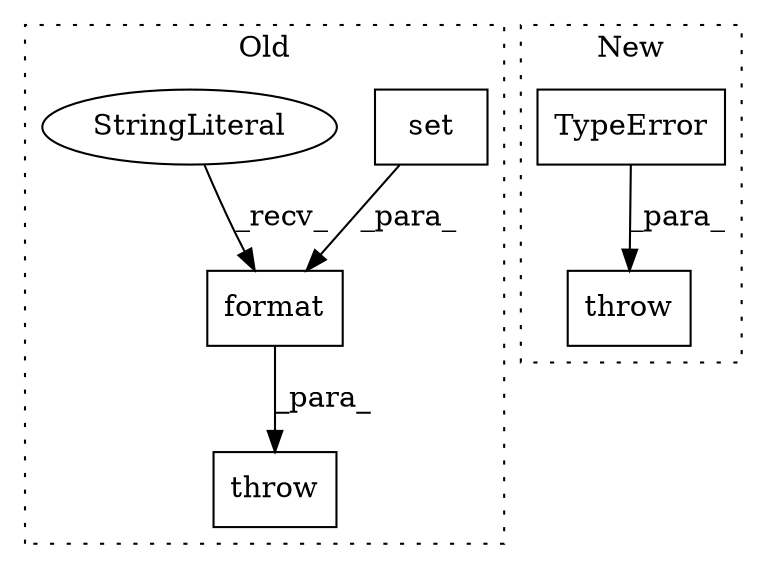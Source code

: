 digraph G {
subgraph cluster0 {
1 [label="set" a="32" s="12459,12512" l="4,1" shape="box"];
4 [label="throw" a="53" s="12376" l="6" shape="box"];
5 [label="format" a="32" s="12443,12513" l="7,1" shape="box"];
6 [label="StringLiteral" a="45" s="12392" l="50" shape="ellipse"];
label = "Old";
style="dotted";
}
subgraph cluster1 {
2 [label="TypeError" a="32" s="12555,12784" l="10,1" shape="box"];
3 [label="throw" a="53" s="12549" l="6" shape="box"];
label = "New";
style="dotted";
}
1 -> 5 [label="_para_"];
2 -> 3 [label="_para_"];
5 -> 4 [label="_para_"];
6 -> 5 [label="_recv_"];
}